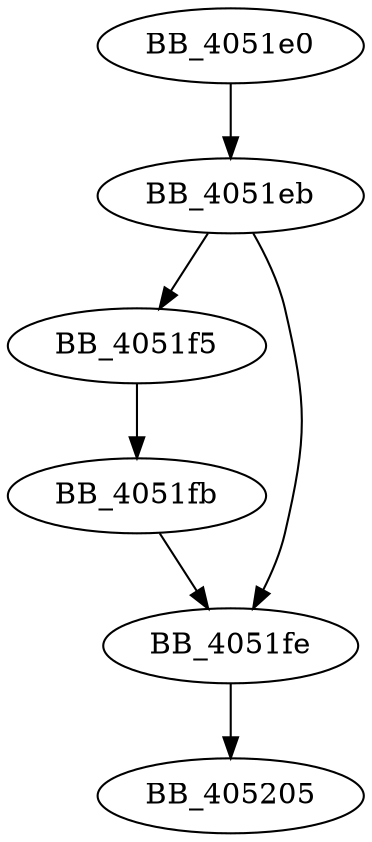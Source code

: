 DiGraph sub_4051E0{
BB_4051e0->BB_4051eb
BB_4051eb->BB_4051f5
BB_4051eb->BB_4051fe
BB_4051f5->BB_4051fb
BB_4051fb->BB_4051fe
BB_4051fe->BB_405205
}
